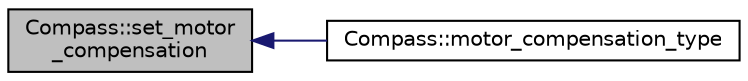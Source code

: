 digraph "Compass::set_motor_compensation"
{
 // INTERACTIVE_SVG=YES
  edge [fontname="Helvetica",fontsize="10",labelfontname="Helvetica",labelfontsize="10"];
  node [fontname="Helvetica",fontsize="10",shape=record];
  rankdir="LR";
  Node1 [label="Compass::set_motor\l_compensation",height=0.2,width=0.4,color="black", fillcolor="grey75", style="filled", fontcolor="black"];
  Node1 -> Node2 [dir="back",color="midnightblue",fontsize="10",style="solid",fontname="Helvetica"];
  Node2 [label="Compass::motor_compensation_type",height=0.2,width=0.4,color="black", fillcolor="white", style="filled",URL="$classCompass.html#ad897fd4be9dd67a65343465614629568"];
}
